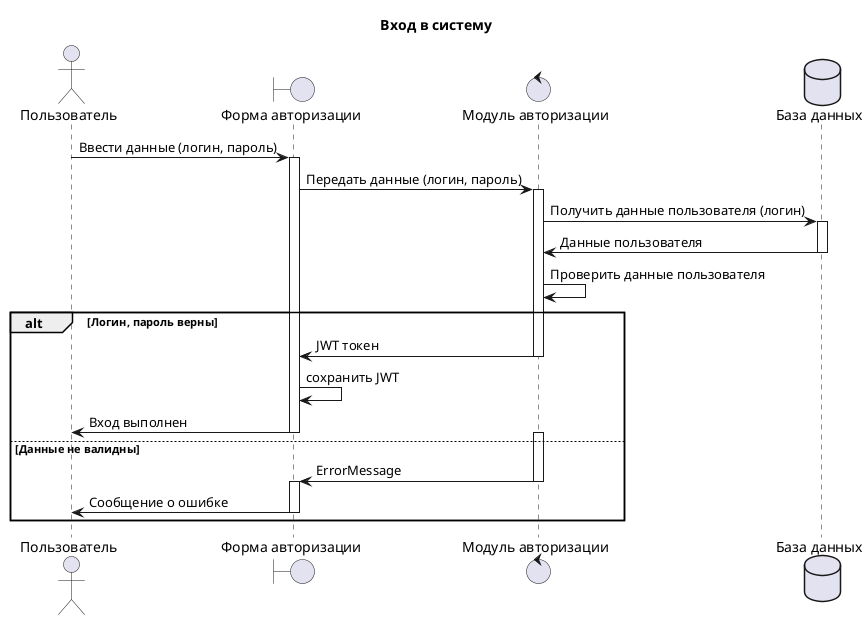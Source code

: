 @startuml
title "Вход в систему"
actor "Пользователь" as User
boundary "Форма авторизации" as loginForm
control "Модуль авторизации" as loginModul
database "База данных" as DB

User -> loginForm : Ввести данные (логин, пароль)
activate loginForm
loginForm -> loginModul : Передать данные (логин, пароль)
activate loginModul
loginModul -> DB : Получить данные пользователя (логин)
activate DB
DB -> loginModul : Данные пользователя
deactivate DB
loginModul -> loginModul : Проверить данные пользователя

alt Логин, пароль верны
    loginModul -> loginForm : JWT токен
    deactivate loginModul
    loginForm -> loginForm : сохранить JWT
    loginForm -> User : Вход выполнен
    deactivate loginForm

else Данные не валидны
    activate loginModul
    loginModul -> loginForm : ErrorMessage
    deactivate loginModul
    activate loginForm
    loginForm -> User : Сообщение о ошибке
    deactivate loginForm
end

@enduml